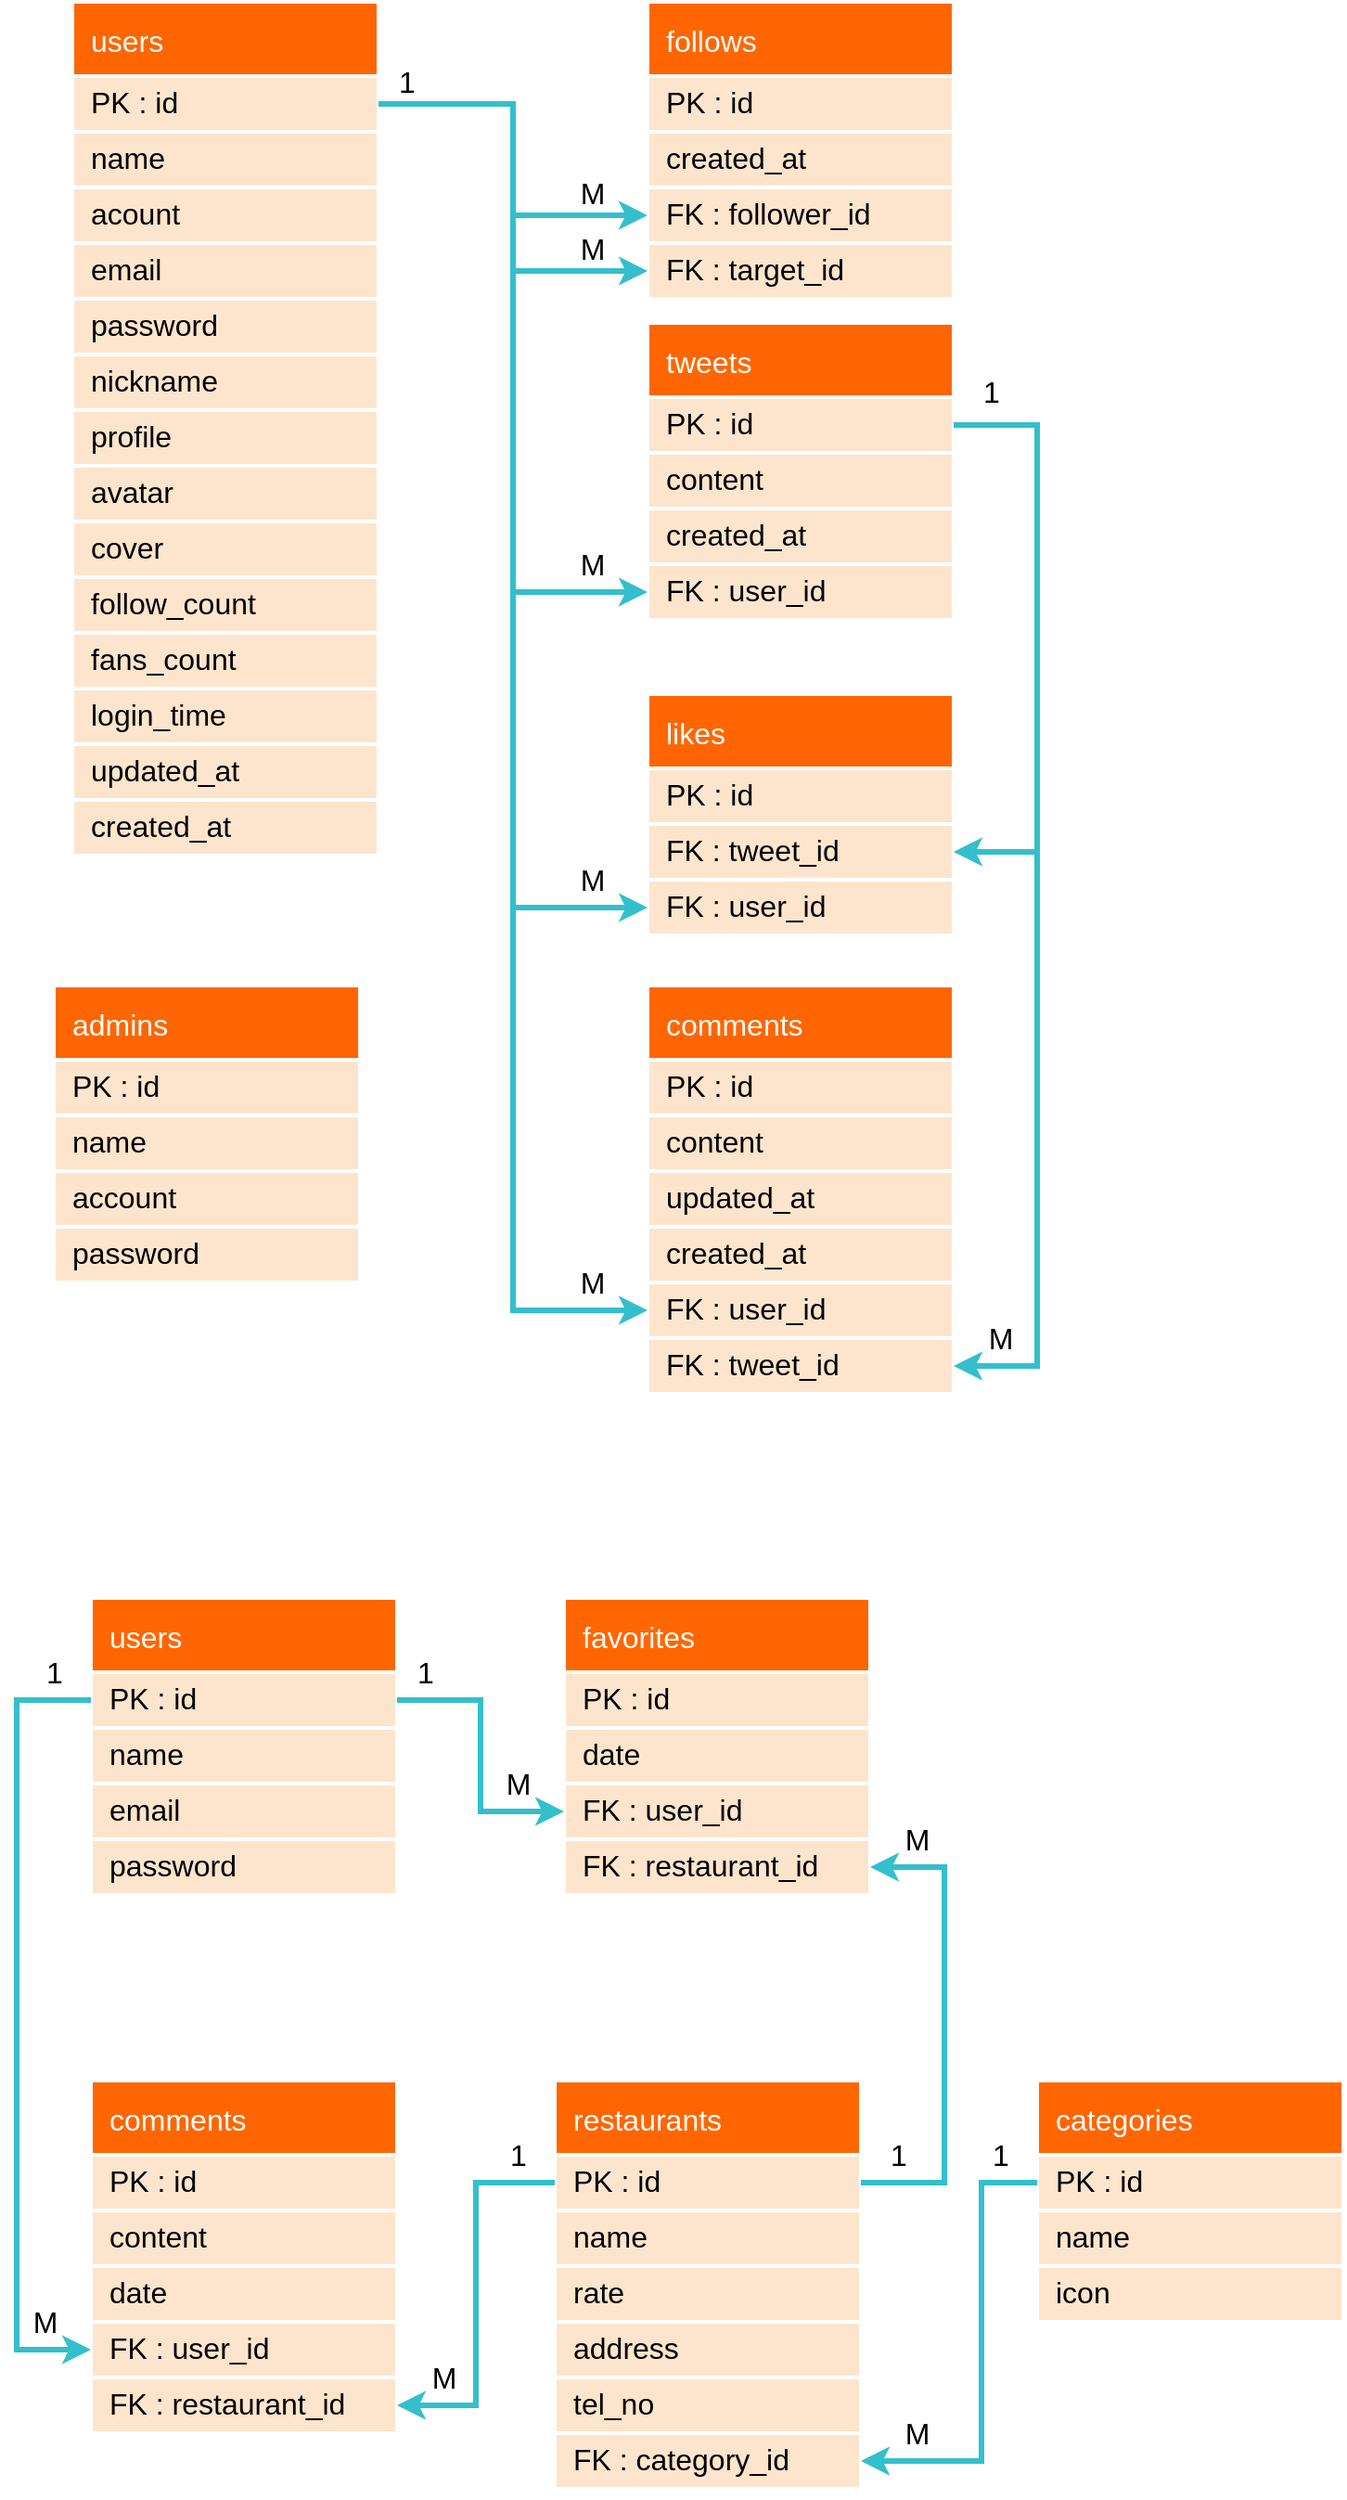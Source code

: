 <mxfile version="16.4.5" type="github">
  <diagram id="Arsce1lhnxzf3GvLfII_" name="第1頁">
    <mxGraphModel dx="1185" dy="1447" grid="1" gridSize="10" guides="1" tooltips="1" connect="1" arrows="1" fold="1" page="1" pageScale="1" pageWidth="1169" pageHeight="827" math="0" shadow="0">
      <root>
        <mxCell id="0" />
        <mxCell id="1" parent="0" />
        <mxCell id="IJgvYfBa4twYxpsfo-ho-1" value="users" style="swimlane;fontStyle=0;childLayout=stackLayout;horizontal=1;startSize=40;horizontalStack=0;resizeParent=1;resizeParentMax=0;resizeLast=0;collapsible=1;marginBottom=0;align=left;fontSize=16;fontColor=#FFFFFF;fillColor=#FF6602;spacing=0;strokeColor=#FFFFFF;strokeWidth=2;spacingLeft=10;" parent="1" vertex="1">
          <mxGeometry x="260" y="180" width="165" height="160" as="geometry">
            <mxRectangle x="150" y="220" width="110" height="40" as="alternateBounds" />
          </mxGeometry>
        </mxCell>
        <mxCell id="IJgvYfBa4twYxpsfo-ho-2" value="PK : id" style="text;strokeColor=#FFFFFF;fillColor=#FDE5CD;spacingLeft=10;spacingRight=0;overflow=hidden;rotatable=0;points=[[0,0.5],[1,0.5]];portConstraint=eastwest;fontSize=16;strokeWidth=2;perimeterSpacing=0;sketch=0;shadow=0;rounded=0;glass=0;spacing=0;fontStyle=0" parent="IJgvYfBa4twYxpsfo-ho-1" vertex="1">
          <mxGeometry y="40" width="165" height="30" as="geometry" />
        </mxCell>
        <mxCell id="IJgvYfBa4twYxpsfo-ho-3" value="name" style="text;strokeColor=#FFFFFF;fillColor=#FDE5CD;spacingLeft=10;spacingRight=0;overflow=hidden;rotatable=0;points=[[0,0.5],[1,0.5]];portConstraint=eastwest;fontSize=16;strokeWidth=2;sketch=0;shadow=0;rounded=0;glass=0;spacing=0;" parent="IJgvYfBa4twYxpsfo-ho-1" vertex="1">
          <mxGeometry y="70" width="165" height="30" as="geometry" />
        </mxCell>
        <mxCell id="37sV9JPSji_vyPsbSzuJ-125" value="email" style="text;strokeColor=#FFFFFF;fillColor=#FDE5CD;spacingLeft=10;spacingRight=0;overflow=hidden;rotatable=0;points=[[0,0.5],[1,0.5]];portConstraint=eastwest;fontSize=16;strokeWidth=2;sketch=0;shadow=0;rounded=0;glass=0;spacing=0;" parent="IJgvYfBa4twYxpsfo-ho-1" vertex="1">
          <mxGeometry y="100" width="165" height="30" as="geometry" />
        </mxCell>
        <mxCell id="IJgvYfBa4twYxpsfo-ho-5" value="password" style="text;strokeColor=#FFFFFF;fillColor=#FDE5CD;spacingLeft=10;spacingRight=0;overflow=hidden;rotatable=0;points=[[0,0.5],[1,0.5]];portConstraint=eastwest;fontSize=16;strokeWidth=2;sketch=0;shadow=0;rounded=0;glass=0;spacing=0;" parent="IJgvYfBa4twYxpsfo-ho-1" vertex="1">
          <mxGeometry y="130" width="165" height="30" as="geometry" />
        </mxCell>
        <mxCell id="IJgvYfBa4twYxpsfo-ho-6" value="favorites" style="swimlane;fontStyle=0;childLayout=stackLayout;horizontal=1;startSize=40;horizontalStack=0;resizeParent=1;resizeParentMax=0;resizeLast=0;collapsible=1;marginBottom=0;align=left;fontSize=16;fontColor=#FFFFFF;fillColor=#FF6602;spacing=0;strokeColor=#FFFFFF;strokeWidth=2;spacingLeft=10;" parent="1" vertex="1">
          <mxGeometry x="515" y="180" width="165" height="160" as="geometry">
            <mxRectangle x="150" y="220" width="110" height="40" as="alternateBounds" />
          </mxGeometry>
        </mxCell>
        <mxCell id="IJgvYfBa4twYxpsfo-ho-7" value="PK : id" style="text;strokeColor=#FFFFFF;fillColor=#FDE5CD;spacingLeft=10;spacingRight=0;overflow=hidden;rotatable=0;points=[[0,0.5],[1,0.5]];portConstraint=eastwest;fontSize=16;strokeWidth=2;perimeterSpacing=0;sketch=0;shadow=0;rounded=0;glass=0;spacing=0;fontStyle=0" parent="IJgvYfBa4twYxpsfo-ho-6" vertex="1">
          <mxGeometry y="40" width="165" height="30" as="geometry" />
        </mxCell>
        <mxCell id="IJgvYfBa4twYxpsfo-ho-8" value="date" style="text;strokeColor=#FFFFFF;fillColor=#FDE5CD;spacingLeft=10;spacingRight=0;overflow=hidden;rotatable=0;points=[[0,0.5],[1,0.5]];portConstraint=eastwest;fontSize=16;strokeWidth=2;sketch=0;shadow=0;rounded=0;glass=0;spacing=0;" parent="IJgvYfBa4twYxpsfo-ho-6" vertex="1">
          <mxGeometry y="70" width="165" height="30" as="geometry" />
        </mxCell>
        <mxCell id="IJgvYfBa4twYxpsfo-ho-9" value="FK : user_id" style="text;strokeColor=#FFFFFF;fillColor=#FDE5CD;spacingLeft=10;spacingRight=0;overflow=hidden;rotatable=0;points=[[0,0.5],[1,0.5]];portConstraint=eastwest;fontSize=16;strokeWidth=2;sketch=0;shadow=0;rounded=0;glass=0;spacing=0;" parent="IJgvYfBa4twYxpsfo-ho-6" vertex="1">
          <mxGeometry y="100" width="165" height="30" as="geometry" />
        </mxCell>
        <mxCell id="qWlxCyOhMIgblvzeIQMJ-3" value="FK : restaurant_id" style="text;strokeColor=#FFFFFF;fillColor=#FDE5CD;spacingLeft=10;spacingRight=0;overflow=hidden;rotatable=0;points=[[0,0.5],[1,0.5]];portConstraint=eastwest;fontSize=16;strokeWidth=2;sketch=0;shadow=0;rounded=0;glass=0;spacing=0;" parent="IJgvYfBa4twYxpsfo-ho-6" vertex="1">
          <mxGeometry y="130" width="165" height="30" as="geometry" />
        </mxCell>
        <mxCell id="IJgvYfBa4twYxpsfo-ho-10" style="edgeStyle=orthogonalEdgeStyle;rounded=0;orthogonalLoop=1;jettySize=auto;html=1;fontSize=16;fontColor=#FFFFFF;strokeWidth=3;strokeColor=#33BFCC;entryX=0;entryY=0.5;entryDx=0;entryDy=0;" parent="1" source="IJgvYfBa4twYxpsfo-ho-2" target="IJgvYfBa4twYxpsfo-ho-9" edge="1">
          <mxGeometry relative="1" as="geometry">
            <Array as="points">
              <mxPoint x="470" y="235" />
              <mxPoint x="470" y="295" />
            </Array>
          </mxGeometry>
        </mxCell>
        <mxCell id="IJgvYfBa4twYxpsfo-ho-11" value="&lt;div&gt;1&lt;/div&gt;" style="text;html=1;align=center;verticalAlign=middle;resizable=0;points=[];autosize=1;strokeColor=none;fillColor=none;fontSize=16;fontColor=#000000;" parent="1" vertex="1">
          <mxGeometry x="430" y="210" width="20" height="20" as="geometry" />
        </mxCell>
        <mxCell id="IJgvYfBa4twYxpsfo-ho-12" value="M" style="text;html=1;align=center;verticalAlign=middle;resizable=0;points=[];autosize=1;strokeColor=none;fillColor=none;fontSize=16;fontColor=#000000;" parent="1" vertex="1">
          <mxGeometry x="475" y="270" width="30" height="20" as="geometry" />
        </mxCell>
        <mxCell id="IJgvYfBa4twYxpsfo-ho-20" value="M" style="text;html=1;align=center;verticalAlign=middle;resizable=0;points=[];autosize=1;strokeColor=none;fillColor=none;fontSize=16;fontColor=#000000;" parent="1" vertex="1">
          <mxGeometry x="690" y="300" width="30" height="20" as="geometry" />
        </mxCell>
        <mxCell id="IJgvYfBa4twYxpsfo-ho-22" value="restaurants" style="swimlane;fontStyle=0;childLayout=stackLayout;horizontal=1;startSize=40;horizontalStack=0;resizeParent=1;resizeParentMax=0;resizeLast=0;collapsible=1;marginBottom=0;align=left;fontSize=16;fontColor=#FFFFFF;fillColor=#FF6602;spacing=0;strokeColor=#FFFFFF;strokeWidth=2;spacingLeft=10;" parent="1" vertex="1">
          <mxGeometry x="510.0" y="440" width="165" height="220" as="geometry">
            <mxRectangle x="150" y="220" width="110" height="40" as="alternateBounds" />
          </mxGeometry>
        </mxCell>
        <mxCell id="IJgvYfBa4twYxpsfo-ho-23" value="PK : id" style="text;strokeColor=#FFFFFF;fillColor=#FDE5CD;spacingLeft=10;spacingRight=0;overflow=hidden;rotatable=0;points=[[0,0.5],[1,0.5]];portConstraint=eastwest;fontSize=16;strokeWidth=2;perimeterSpacing=0;sketch=0;shadow=0;rounded=0;glass=0;spacing=0;fontStyle=0" parent="IJgvYfBa4twYxpsfo-ho-22" vertex="1">
          <mxGeometry y="40" width="165" height="30" as="geometry" />
        </mxCell>
        <mxCell id="IJgvYfBa4twYxpsfo-ho-24" value="name    " style="text;strokeColor=#FFFFFF;fillColor=#FDE5CD;spacingLeft=10;spacingRight=0;overflow=hidden;rotatable=0;points=[[0,0.5],[1,0.5]];portConstraint=eastwest;fontSize=16;strokeWidth=2;sketch=0;shadow=0;rounded=0;glass=0;spacing=0;" parent="IJgvYfBa4twYxpsfo-ho-22" vertex="1">
          <mxGeometry y="70" width="165" height="30" as="geometry" />
        </mxCell>
        <mxCell id="IJgvYfBa4twYxpsfo-ho-25" value="rate" style="text;strokeColor=#FFFFFF;fillColor=#FDE5CD;spacingLeft=10;spacingRight=0;overflow=hidden;rotatable=0;points=[[0,0.5],[1,0.5]];portConstraint=eastwest;fontSize=16;strokeWidth=2;sketch=0;shadow=0;rounded=0;glass=0;spacing=0;" parent="IJgvYfBa4twYxpsfo-ho-22" vertex="1">
          <mxGeometry y="100" width="165" height="30" as="geometry" />
        </mxCell>
        <mxCell id="37sV9JPSji_vyPsbSzuJ-127" value="address" style="text;strokeColor=#FFFFFF;fillColor=#FDE5CD;spacingLeft=10;spacingRight=0;overflow=hidden;rotatable=0;points=[[0,0.5],[1,0.5]];portConstraint=eastwest;fontSize=16;strokeWidth=2;sketch=0;shadow=0;rounded=0;glass=0;spacing=0;" parent="IJgvYfBa4twYxpsfo-ho-22" vertex="1">
          <mxGeometry y="130" width="165" height="30" as="geometry" />
        </mxCell>
        <mxCell id="qWlxCyOhMIgblvzeIQMJ-1" value="tel_no" style="text;strokeColor=#FFFFFF;fillColor=#FDE5CD;spacingLeft=10;spacingRight=0;overflow=hidden;rotatable=0;points=[[0,0.5],[1,0.5]];portConstraint=eastwest;fontSize=16;strokeWidth=2;sketch=0;shadow=0;rounded=0;glass=0;spacing=0;" parent="IJgvYfBa4twYxpsfo-ho-22" vertex="1">
          <mxGeometry y="160" width="165" height="30" as="geometry" />
        </mxCell>
        <mxCell id="37sV9JPSji_vyPsbSzuJ-138" value="FK : category_id" style="text;strokeColor=#FFFFFF;fillColor=#FDE5CD;spacingLeft=10;spacingRight=0;overflow=hidden;rotatable=0;points=[[0,0.5],[1,0.5]];portConstraint=eastwest;fontSize=16;strokeWidth=2;sketch=0;shadow=0;rounded=0;glass=0;spacing=0;" parent="IJgvYfBa4twYxpsfo-ho-22" vertex="1">
          <mxGeometry y="190" width="165" height="30" as="geometry" />
        </mxCell>
        <mxCell id="IJgvYfBa4twYxpsfo-ho-28" value="1" style="text;html=1;align=center;verticalAlign=middle;resizable=0;points=[];autosize=1;strokeColor=none;fillColor=none;fontSize=16;fontColor=#000000;" parent="1" vertex="1">
          <mxGeometry x="685" y="470" width="20" height="20" as="geometry" />
        </mxCell>
        <mxCell id="IJgvYfBa4twYxpsfo-ho-19" style="edgeStyle=orthogonalEdgeStyle;rounded=0;orthogonalLoop=1;jettySize=auto;html=1;fontSize=16;fontColor=#FFFFFF;strokeWidth=3;strokeColor=#33BFCC;exitX=1;exitY=0.5;exitDx=0;exitDy=0;entryX=1;entryY=0.5;entryDx=0;entryDy=0;" parent="1" source="IJgvYfBa4twYxpsfo-ho-23" target="qWlxCyOhMIgblvzeIQMJ-3" edge="1">
          <mxGeometry relative="1" as="geometry">
            <mxPoint x="400" y="245" as="sourcePoint" />
            <mxPoint x="830" y="230" as="targetPoint" />
            <Array as="points">
              <mxPoint x="720" y="495" />
              <mxPoint x="720" y="325" />
            </Array>
          </mxGeometry>
        </mxCell>
        <mxCell id="37sV9JPSji_vyPsbSzuJ-128" value="comments" style="swimlane;fontStyle=0;childLayout=stackLayout;horizontal=1;startSize=40;horizontalStack=0;resizeParent=1;resizeParentMax=0;resizeLast=0;collapsible=1;marginBottom=0;align=left;fontSize=16;fontColor=#FFFFFF;fillColor=#FF6602;spacing=0;strokeColor=#FFFFFF;strokeWidth=2;spacingLeft=10;" parent="1" vertex="1">
          <mxGeometry x="260" y="440" width="165" height="190" as="geometry">
            <mxRectangle x="150" y="220" width="110" height="40" as="alternateBounds" />
          </mxGeometry>
        </mxCell>
        <mxCell id="37sV9JPSji_vyPsbSzuJ-129" value="PK : id" style="text;strokeColor=#FFFFFF;fillColor=#FDE5CD;spacingLeft=10;spacingRight=0;overflow=hidden;rotatable=0;points=[[0,0.5],[1,0.5]];portConstraint=eastwest;fontSize=16;strokeWidth=2;perimeterSpacing=0;sketch=0;shadow=0;rounded=0;glass=0;spacing=0;fontStyle=0" parent="37sV9JPSji_vyPsbSzuJ-128" vertex="1">
          <mxGeometry y="40" width="165" height="30" as="geometry" />
        </mxCell>
        <mxCell id="37sV9JPSji_vyPsbSzuJ-130" value="content" style="text;strokeColor=#FFFFFF;fillColor=#FDE5CD;spacingLeft=10;spacingRight=0;overflow=hidden;rotatable=0;points=[[0,0.5],[1,0.5]];portConstraint=eastwest;fontSize=16;strokeWidth=2;sketch=0;shadow=0;rounded=0;glass=0;spacing=0;" parent="37sV9JPSji_vyPsbSzuJ-128" vertex="1">
          <mxGeometry y="70" width="165" height="30" as="geometry" />
        </mxCell>
        <mxCell id="37sV9JPSji_vyPsbSzuJ-142" value="date" style="text;strokeColor=#FFFFFF;fillColor=#FDE5CD;spacingLeft=10;spacingRight=0;overflow=hidden;rotatable=0;points=[[0,0.5],[1,0.5]];portConstraint=eastwest;fontSize=16;strokeWidth=2;sketch=0;shadow=0;rounded=0;glass=0;spacing=0;" parent="37sV9JPSji_vyPsbSzuJ-128" vertex="1">
          <mxGeometry y="100" width="165" height="30" as="geometry" />
        </mxCell>
        <mxCell id="37sV9JPSji_vyPsbSzuJ-143" value="FK : user_id" style="text;strokeColor=#FFFFFF;fillColor=#FDE5CD;spacingLeft=10;spacingRight=0;overflow=hidden;rotatable=0;points=[[0,0.5],[1,0.5]];portConstraint=eastwest;fontSize=16;strokeWidth=2;sketch=0;shadow=0;rounded=0;glass=0;spacing=0;" parent="37sV9JPSji_vyPsbSzuJ-128" vertex="1">
          <mxGeometry y="130" width="165" height="30" as="geometry" />
        </mxCell>
        <mxCell id="37sV9JPSji_vyPsbSzuJ-131" value="FK : restaurant_id" style="text;strokeColor=#FFFFFF;fillColor=#FDE5CD;spacingLeft=10;spacingRight=0;overflow=hidden;rotatable=0;points=[[0,0.5],[1,0.5]];portConstraint=eastwest;fontSize=16;strokeWidth=2;sketch=0;shadow=0;rounded=0;glass=0;spacing=0;" parent="37sV9JPSji_vyPsbSzuJ-128" vertex="1">
          <mxGeometry y="160" width="165" height="30" as="geometry" />
        </mxCell>
        <mxCell id="37sV9JPSji_vyPsbSzuJ-133" value="categories" style="swimlane;fontStyle=0;childLayout=stackLayout;horizontal=1;startSize=40;horizontalStack=0;resizeParent=1;resizeParentMax=0;resizeLast=0;collapsible=1;marginBottom=0;align=left;fontSize=16;fontColor=#FFFFFF;fillColor=#FF6602;spacing=0;strokeColor=#FFFFFF;strokeWidth=2;spacingLeft=10;" parent="1" vertex="1">
          <mxGeometry x="770" y="440" width="165" height="130" as="geometry">
            <mxRectangle x="150" y="220" width="110" height="40" as="alternateBounds" />
          </mxGeometry>
        </mxCell>
        <mxCell id="37sV9JPSji_vyPsbSzuJ-134" value="PK : id" style="text;strokeColor=#FFFFFF;fillColor=#FDE5CD;spacingLeft=10;spacingRight=0;overflow=hidden;rotatable=0;points=[[0,0.5],[1,0.5]];portConstraint=eastwest;fontSize=16;strokeWidth=2;perimeterSpacing=0;sketch=0;shadow=0;rounded=0;glass=0;spacing=0;fontStyle=0" parent="37sV9JPSji_vyPsbSzuJ-133" vertex="1">
          <mxGeometry y="40" width="165" height="30" as="geometry" />
        </mxCell>
        <mxCell id="37sV9JPSji_vyPsbSzuJ-135" value="name    " style="text;strokeColor=#FFFFFF;fillColor=#FDE5CD;spacingLeft=10;spacingRight=0;overflow=hidden;rotatable=0;points=[[0,0.5],[1,0.5]];portConstraint=eastwest;fontSize=16;strokeWidth=2;sketch=0;shadow=0;rounded=0;glass=0;spacing=0;" parent="37sV9JPSji_vyPsbSzuJ-133" vertex="1">
          <mxGeometry y="70" width="165" height="30" as="geometry" />
        </mxCell>
        <mxCell id="37sV9JPSji_vyPsbSzuJ-155" value="icon" style="text;strokeColor=#FFFFFF;fillColor=#FDE5CD;spacingLeft=10;spacingRight=0;overflow=hidden;rotatable=0;points=[[0,0.5],[1,0.5]];portConstraint=eastwest;fontSize=16;strokeWidth=2;sketch=0;shadow=0;rounded=0;glass=0;spacing=0;" parent="37sV9JPSji_vyPsbSzuJ-133" vertex="1">
          <mxGeometry y="100" width="165" height="30" as="geometry" />
        </mxCell>
        <mxCell id="37sV9JPSji_vyPsbSzuJ-141" style="edgeStyle=orthogonalEdgeStyle;rounded=0;orthogonalLoop=1;jettySize=auto;html=1;fontSize=16;fontColor=#FFFFFF;strokeWidth=3;strokeColor=#33BFCC;entryX=1;entryY=0.5;entryDx=0;entryDy=0;exitX=0;exitY=0.5;exitDx=0;exitDy=0;" parent="1" source="37sV9JPSji_vyPsbSzuJ-134" target="37sV9JPSji_vyPsbSzuJ-138" edge="1">
          <mxGeometry relative="1" as="geometry">
            <mxPoint x="830" y="615" as="sourcePoint" />
            <mxPoint x="930.06" y="510" as="targetPoint" />
            <Array as="points">
              <mxPoint x="740" y="495" />
              <mxPoint x="740" y="645" />
            </Array>
          </mxGeometry>
        </mxCell>
        <mxCell id="37sV9JPSji_vyPsbSzuJ-145" style="edgeStyle=orthogonalEdgeStyle;rounded=0;orthogonalLoop=1;jettySize=auto;html=1;fontSize=16;fontColor=#FFFFFF;strokeWidth=3;strokeColor=#33BFCC;entryX=0;entryY=0.5;entryDx=0;entryDy=0;exitX=0;exitY=0.5;exitDx=0;exitDy=0;" parent="1" source="IJgvYfBa4twYxpsfo-ho-2" target="37sV9JPSji_vyPsbSzuJ-143" edge="1">
          <mxGeometry relative="1" as="geometry">
            <mxPoint x="210" y="180" as="sourcePoint" />
            <mxPoint x="210" y="600" as="targetPoint" />
            <Array as="points">
              <mxPoint x="220" y="235" />
              <mxPoint x="220" y="585" />
            </Array>
          </mxGeometry>
        </mxCell>
        <mxCell id="37sV9JPSji_vyPsbSzuJ-146" style="edgeStyle=orthogonalEdgeStyle;rounded=0;orthogonalLoop=1;jettySize=auto;html=1;fontSize=16;fontColor=#FFFFFF;strokeWidth=3;strokeColor=#33BFCC;entryX=1;entryY=0.5;entryDx=0;entryDy=0;exitX=0;exitY=0.5;exitDx=0;exitDy=0;" parent="1" source="IJgvYfBa4twYxpsfo-ho-23" target="37sV9JPSji_vyPsbSzuJ-131" edge="1">
          <mxGeometry relative="1" as="geometry">
            <mxPoint x="430.06" y="610" as="sourcePoint" />
            <mxPoint x="160.06" y="730" as="targetPoint" />
          </mxGeometry>
        </mxCell>
        <mxCell id="37sV9JPSji_vyPsbSzuJ-147" value="M" style="text;html=1;align=center;verticalAlign=middle;resizable=0;points=[];autosize=1;strokeColor=none;fillColor=none;fontSize=16;fontColor=#000000;" parent="1" vertex="1">
          <mxGeometry x="220" y="560" width="30" height="20" as="geometry" />
        </mxCell>
        <mxCell id="37sV9JPSji_vyPsbSzuJ-148" value="&lt;div&gt;1&lt;/div&gt;" style="text;html=1;align=center;verticalAlign=middle;resizable=0;points=[];autosize=1;strokeColor=none;fillColor=none;fontSize=16;fontColor=#000000;" parent="1" vertex="1">
          <mxGeometry x="230" y="210" width="20" height="20" as="geometry" />
        </mxCell>
        <mxCell id="37sV9JPSji_vyPsbSzuJ-149" value="1" style="text;html=1;align=center;verticalAlign=middle;resizable=0;points=[];autosize=1;strokeColor=none;fillColor=none;fontSize=16;fontColor=#000000;" parent="1" vertex="1">
          <mxGeometry x="480" y="470" width="20" height="20" as="geometry" />
        </mxCell>
        <mxCell id="37sV9JPSji_vyPsbSzuJ-150" value="1" style="text;html=1;align=center;verticalAlign=middle;resizable=0;points=[];autosize=1;strokeColor=none;fillColor=none;fontSize=16;fontColor=#000000;" parent="1" vertex="1">
          <mxGeometry x="740" y="470" width="20" height="20" as="geometry" />
        </mxCell>
        <mxCell id="37sV9JPSji_vyPsbSzuJ-151" value="M" style="text;html=1;align=center;verticalAlign=middle;resizable=0;points=[];autosize=1;strokeColor=none;fillColor=none;fontSize=16;fontColor=#000000;" parent="1" vertex="1">
          <mxGeometry x="690" y="620" width="30" height="20" as="geometry" />
        </mxCell>
        <mxCell id="37sV9JPSji_vyPsbSzuJ-152" value="M" style="text;html=1;align=center;verticalAlign=middle;resizable=0;points=[];autosize=1;strokeColor=none;fillColor=none;fontSize=16;fontColor=#000000;" parent="1" vertex="1">
          <mxGeometry x="435" y="590" width="30" height="20" as="geometry" />
        </mxCell>
        <mxCell id="dT_OWnXESL6n3b-seBim-1" value="users" style="swimlane;fontStyle=0;childLayout=stackLayout;horizontal=1;startSize=40;horizontalStack=0;resizeParent=1;resizeParentMax=0;resizeLast=0;collapsible=1;marginBottom=0;align=left;fontSize=16;fontColor=#FFFFFF;fillColor=#FF6602;spacing=0;strokeColor=#FFFFFF;strokeWidth=2;spacingLeft=10;" vertex="1" parent="1">
          <mxGeometry x="250" y="-680" width="165" height="460" as="geometry">
            <mxRectangle x="150" y="220" width="110" height="40" as="alternateBounds" />
          </mxGeometry>
        </mxCell>
        <mxCell id="dT_OWnXESL6n3b-seBim-2" value="PK : id" style="text;strokeColor=#FFFFFF;fillColor=#FDE5CD;spacingLeft=10;spacingRight=0;overflow=hidden;rotatable=0;points=[[0,0.5],[1,0.5]];portConstraint=eastwest;fontSize=16;strokeWidth=2;perimeterSpacing=0;sketch=0;shadow=0;rounded=0;glass=0;spacing=0;fontStyle=0" vertex="1" parent="dT_OWnXESL6n3b-seBim-1">
          <mxGeometry y="40" width="165" height="30" as="geometry" />
        </mxCell>
        <mxCell id="dT_OWnXESL6n3b-seBim-3" value="name" style="text;strokeColor=#FFFFFF;fillColor=#FDE5CD;spacingLeft=10;spacingRight=0;overflow=hidden;rotatable=0;points=[[0,0.5],[1,0.5]];portConstraint=eastwest;fontSize=16;strokeWidth=2;sketch=0;shadow=0;rounded=0;glass=0;spacing=0;" vertex="1" parent="dT_OWnXESL6n3b-seBim-1">
          <mxGeometry y="70" width="165" height="30" as="geometry" />
        </mxCell>
        <mxCell id="dT_OWnXESL6n3b-seBim-6" value="acount" style="text;strokeColor=#FFFFFF;fillColor=#FDE5CD;spacingLeft=10;spacingRight=0;overflow=hidden;rotatable=0;points=[[0,0.5],[1,0.5]];portConstraint=eastwest;fontSize=16;strokeWidth=2;sketch=0;shadow=0;rounded=0;glass=0;spacing=0;" vertex="1" parent="dT_OWnXESL6n3b-seBim-1">
          <mxGeometry y="100" width="165" height="30" as="geometry" />
        </mxCell>
        <mxCell id="dT_OWnXESL6n3b-seBim-4" value="email" style="text;strokeColor=#FFFFFF;fillColor=#FDE5CD;spacingLeft=10;spacingRight=0;overflow=hidden;rotatable=0;points=[[0,0.5],[1,0.5]];portConstraint=eastwest;fontSize=16;strokeWidth=2;sketch=0;shadow=0;rounded=0;glass=0;spacing=0;" vertex="1" parent="dT_OWnXESL6n3b-seBim-1">
          <mxGeometry y="130" width="165" height="30" as="geometry" />
        </mxCell>
        <mxCell id="dT_OWnXESL6n3b-seBim-7" value="password" style="text;strokeColor=#FFFFFF;fillColor=#FDE5CD;spacingLeft=10;spacingRight=0;overflow=hidden;rotatable=0;points=[[0,0.5],[1,0.5]];portConstraint=eastwest;fontSize=16;strokeWidth=2;sketch=0;shadow=0;rounded=0;glass=0;spacing=0;" vertex="1" parent="dT_OWnXESL6n3b-seBim-1">
          <mxGeometry y="160" width="165" height="30" as="geometry" />
        </mxCell>
        <mxCell id="dT_OWnXESL6n3b-seBim-5" value="nickname" style="text;strokeColor=#FFFFFF;fillColor=#FDE5CD;spacingLeft=10;spacingRight=0;overflow=hidden;rotatable=0;points=[[0,0.5],[1,0.5]];portConstraint=eastwest;fontSize=16;strokeWidth=2;sketch=0;shadow=0;rounded=0;glass=0;spacing=0;" vertex="1" parent="dT_OWnXESL6n3b-seBim-1">
          <mxGeometry y="190" width="165" height="30" as="geometry" />
        </mxCell>
        <mxCell id="dT_OWnXESL6n3b-seBim-17" value="profile" style="text;strokeColor=#FFFFFF;fillColor=#FDE5CD;spacingLeft=10;spacingRight=0;overflow=hidden;rotatable=0;points=[[0,0.5],[1,0.5]];portConstraint=eastwest;fontSize=16;strokeWidth=2;sketch=0;shadow=0;rounded=0;glass=0;spacing=0;" vertex="1" parent="dT_OWnXESL6n3b-seBim-1">
          <mxGeometry y="220" width="165" height="30" as="geometry" />
        </mxCell>
        <mxCell id="dT_OWnXESL6n3b-seBim-22" value="avatar" style="text;strokeColor=#FFFFFF;fillColor=#FDE5CD;spacingLeft=10;spacingRight=0;overflow=hidden;rotatable=0;points=[[0,0.5],[1,0.5]];portConstraint=eastwest;fontSize=16;strokeWidth=2;sketch=0;shadow=0;rounded=0;glass=0;spacing=0;" vertex="1" parent="dT_OWnXESL6n3b-seBim-1">
          <mxGeometry y="250" width="165" height="30" as="geometry" />
        </mxCell>
        <mxCell id="dT_OWnXESL6n3b-seBim-21" value="cover" style="text;strokeColor=#FFFFFF;fillColor=#FDE5CD;spacingLeft=10;spacingRight=0;overflow=hidden;rotatable=0;points=[[0,0.5],[1,0.5]];portConstraint=eastwest;fontSize=16;strokeWidth=2;sketch=0;shadow=0;rounded=0;glass=0;spacing=0;" vertex="1" parent="dT_OWnXESL6n3b-seBim-1">
          <mxGeometry y="280" width="165" height="30" as="geometry" />
        </mxCell>
        <mxCell id="dT_OWnXESL6n3b-seBim-23" value="follow_count" style="text;strokeColor=#FFFFFF;fillColor=#FDE5CD;spacingLeft=10;spacingRight=0;overflow=hidden;rotatable=0;points=[[0,0.5],[1,0.5]];portConstraint=eastwest;fontSize=16;strokeWidth=2;sketch=0;shadow=0;rounded=0;glass=0;spacing=0;" vertex="1" parent="dT_OWnXESL6n3b-seBim-1">
          <mxGeometry y="310" width="165" height="30" as="geometry" />
        </mxCell>
        <mxCell id="dT_OWnXESL6n3b-seBim-20" value="fans_count" style="text;strokeColor=#FFFFFF;fillColor=#FDE5CD;spacingLeft=10;spacingRight=0;overflow=hidden;rotatable=0;points=[[0,0.5],[1,0.5]];portConstraint=eastwest;fontSize=16;strokeWidth=2;sketch=0;shadow=0;rounded=0;glass=0;spacing=0;" vertex="1" parent="dT_OWnXESL6n3b-seBim-1">
          <mxGeometry y="340" width="165" height="30" as="geometry" />
        </mxCell>
        <mxCell id="dT_OWnXESL6n3b-seBim-19" value="login_time" style="text;strokeColor=#FFFFFF;fillColor=#FDE5CD;spacingLeft=10;spacingRight=0;overflow=hidden;rotatable=0;points=[[0,0.5],[1,0.5]];portConstraint=eastwest;fontSize=16;strokeWidth=2;sketch=0;shadow=0;rounded=0;glass=0;spacing=0;" vertex="1" parent="dT_OWnXESL6n3b-seBim-1">
          <mxGeometry y="370" width="165" height="30" as="geometry" />
        </mxCell>
        <mxCell id="dT_OWnXESL6n3b-seBim-18" value="updated_at" style="text;strokeColor=#FFFFFF;fillColor=#FDE5CD;spacingLeft=10;spacingRight=0;overflow=hidden;rotatable=0;points=[[0,0.5],[1,0.5]];portConstraint=eastwest;fontSize=16;strokeWidth=2;sketch=0;shadow=0;rounded=0;glass=0;spacing=0;" vertex="1" parent="dT_OWnXESL6n3b-seBim-1">
          <mxGeometry y="400" width="165" height="30" as="geometry" />
        </mxCell>
        <mxCell id="dT_OWnXESL6n3b-seBim-8" value="created_at" style="text;strokeColor=#FFFFFF;fillColor=#FDE5CD;spacingLeft=10;spacingRight=0;overflow=hidden;rotatable=0;points=[[0,0.5],[1,0.5]];portConstraint=eastwest;fontSize=16;strokeWidth=2;sketch=0;shadow=0;rounded=0;glass=0;spacing=0;" vertex="1" parent="dT_OWnXESL6n3b-seBim-1">
          <mxGeometry y="430" width="165" height="30" as="geometry" />
        </mxCell>
        <mxCell id="dT_OWnXESL6n3b-seBim-24" value="follows" style="swimlane;fontStyle=0;childLayout=stackLayout;horizontal=1;startSize=40;horizontalStack=0;resizeParent=1;resizeParentMax=0;resizeLast=0;collapsible=1;marginBottom=0;align=left;fontSize=16;fontColor=#FFFFFF;fillColor=#FF6602;spacing=0;strokeColor=#FFFFFF;strokeWidth=2;spacingLeft=10;" vertex="1" parent="1">
          <mxGeometry x="560" y="-680" width="165" height="160" as="geometry">
            <mxRectangle x="150" y="220" width="110" height="40" as="alternateBounds" />
          </mxGeometry>
        </mxCell>
        <mxCell id="dT_OWnXESL6n3b-seBim-25" value="PK : id" style="text;strokeColor=#FFFFFF;fillColor=#FDE5CD;spacingLeft=10;spacingRight=0;overflow=hidden;rotatable=0;points=[[0,0.5],[1,0.5]];portConstraint=eastwest;fontSize=16;strokeWidth=2;perimeterSpacing=0;sketch=0;shadow=0;rounded=0;glass=0;spacing=0;fontStyle=0" vertex="1" parent="dT_OWnXESL6n3b-seBim-24">
          <mxGeometry y="40" width="165" height="30" as="geometry" />
        </mxCell>
        <mxCell id="dT_OWnXESL6n3b-seBim-26" value="created_at" style="text;strokeColor=#FFFFFF;fillColor=#FDE5CD;spacingLeft=10;spacingRight=0;overflow=hidden;rotatable=0;points=[[0,0.5],[1,0.5]];portConstraint=eastwest;fontSize=16;strokeWidth=2;sketch=0;shadow=0;rounded=0;glass=0;spacing=0;" vertex="1" parent="dT_OWnXESL6n3b-seBim-24">
          <mxGeometry y="70" width="165" height="30" as="geometry" />
        </mxCell>
        <mxCell id="dT_OWnXESL6n3b-seBim-27" value="FK : follower_id" style="text;strokeColor=#FFFFFF;fillColor=#FDE5CD;spacingLeft=10;spacingRight=0;overflow=hidden;rotatable=0;points=[[0,0.5],[1,0.5]];portConstraint=eastwest;fontSize=16;strokeWidth=2;sketch=0;shadow=0;rounded=0;glass=0;spacing=0;" vertex="1" parent="dT_OWnXESL6n3b-seBim-24">
          <mxGeometry y="100" width="165" height="30" as="geometry" />
        </mxCell>
        <mxCell id="dT_OWnXESL6n3b-seBim-28" value="FK : target_id" style="text;strokeColor=#FFFFFF;fillColor=#FDE5CD;spacingLeft=10;spacingRight=0;overflow=hidden;rotatable=0;points=[[0,0.5],[1,0.5]];portConstraint=eastwest;fontSize=16;strokeWidth=2;sketch=0;shadow=0;rounded=0;glass=0;spacing=0;" vertex="1" parent="dT_OWnXESL6n3b-seBim-24">
          <mxGeometry y="130" width="165" height="30" as="geometry" />
        </mxCell>
        <mxCell id="dT_OWnXESL6n3b-seBim-30" value="comments" style="swimlane;fontStyle=0;childLayout=stackLayout;horizontal=1;startSize=40;horizontalStack=0;resizeParent=1;resizeParentMax=0;resizeLast=0;collapsible=1;marginBottom=0;align=left;fontSize=16;fontColor=#FFFFFF;fillColor=#FF6602;spacing=0;strokeColor=#FFFFFF;strokeWidth=2;spacingLeft=10;" vertex="1" parent="1">
          <mxGeometry x="560" y="-150" width="165" height="220" as="geometry">
            <mxRectangle x="150" y="220" width="110" height="40" as="alternateBounds" />
          </mxGeometry>
        </mxCell>
        <mxCell id="dT_OWnXESL6n3b-seBim-31" value="PK : id" style="text;strokeColor=#FFFFFF;fillColor=#FDE5CD;spacingLeft=10;spacingRight=0;overflow=hidden;rotatable=0;points=[[0,0.5],[1,0.5]];portConstraint=eastwest;fontSize=16;strokeWidth=2;perimeterSpacing=0;sketch=0;shadow=0;rounded=0;glass=0;spacing=0;fontStyle=0" vertex="1" parent="dT_OWnXESL6n3b-seBim-30">
          <mxGeometry y="40" width="165" height="30" as="geometry" />
        </mxCell>
        <mxCell id="dT_OWnXESL6n3b-seBim-32" value="content" style="text;strokeColor=#FFFFFF;fillColor=#FDE5CD;spacingLeft=10;spacingRight=0;overflow=hidden;rotatable=0;points=[[0,0.5],[1,0.5]];portConstraint=eastwest;fontSize=16;strokeWidth=2;sketch=0;shadow=0;rounded=0;glass=0;spacing=0;" vertex="1" parent="dT_OWnXESL6n3b-seBim-30">
          <mxGeometry y="70" width="165" height="30" as="geometry" />
        </mxCell>
        <mxCell id="dT_OWnXESL6n3b-seBim-36" value="updated_at" style="text;strokeColor=#FFFFFF;fillColor=#FDE5CD;spacingLeft=10;spacingRight=0;overflow=hidden;rotatable=0;points=[[0,0.5],[1,0.5]];portConstraint=eastwest;fontSize=16;strokeWidth=2;sketch=0;shadow=0;rounded=0;glass=0;spacing=0;" vertex="1" parent="dT_OWnXESL6n3b-seBim-30">
          <mxGeometry y="100" width="165" height="30" as="geometry" />
        </mxCell>
        <mxCell id="dT_OWnXESL6n3b-seBim-33" value="created_at" style="text;strokeColor=#FFFFFF;fillColor=#FDE5CD;spacingLeft=10;spacingRight=0;overflow=hidden;rotatable=0;points=[[0,0.5],[1,0.5]];portConstraint=eastwest;fontSize=16;strokeWidth=2;sketch=0;shadow=0;rounded=0;glass=0;spacing=0;" vertex="1" parent="dT_OWnXESL6n3b-seBim-30">
          <mxGeometry y="130" width="165" height="30" as="geometry" />
        </mxCell>
        <mxCell id="dT_OWnXESL6n3b-seBim-34" value="FK : user_id" style="text;strokeColor=#FFFFFF;fillColor=#FDE5CD;spacingLeft=10;spacingRight=0;overflow=hidden;rotatable=0;points=[[0,0.5],[1,0.5]];portConstraint=eastwest;fontSize=16;strokeWidth=2;sketch=0;shadow=0;rounded=0;glass=0;spacing=0;" vertex="1" parent="dT_OWnXESL6n3b-seBim-30">
          <mxGeometry y="160" width="165" height="30" as="geometry" />
        </mxCell>
        <mxCell id="dT_OWnXESL6n3b-seBim-35" value="FK : tweet_id" style="text;strokeColor=#FFFFFF;fillColor=#FDE5CD;spacingLeft=10;spacingRight=0;overflow=hidden;rotatable=0;points=[[0,0.5],[1,0.5]];portConstraint=eastwest;fontSize=16;strokeWidth=2;sketch=0;shadow=0;rounded=0;glass=0;spacing=0;" vertex="1" parent="dT_OWnXESL6n3b-seBim-30">
          <mxGeometry y="190" width="165" height="30" as="geometry" />
        </mxCell>
        <mxCell id="dT_OWnXESL6n3b-seBim-37" value="likes" style="swimlane;fontStyle=0;childLayout=stackLayout;horizontal=1;startSize=40;horizontalStack=0;resizeParent=1;resizeParentMax=0;resizeLast=0;collapsible=1;marginBottom=0;align=left;fontSize=16;fontColor=#FFFFFF;fillColor=#FF6602;spacing=0;strokeColor=#FFFFFF;strokeWidth=2;spacingLeft=10;" vertex="1" parent="1">
          <mxGeometry x="560" y="-307" width="165" height="130" as="geometry">
            <mxRectangle x="150" y="220" width="110" height="40" as="alternateBounds" />
          </mxGeometry>
        </mxCell>
        <mxCell id="dT_OWnXESL6n3b-seBim-38" value="PK : id" style="text;strokeColor=#FFFFFF;fillColor=#FDE5CD;spacingLeft=10;spacingRight=0;overflow=hidden;rotatable=0;points=[[0,0.5],[1,0.5]];portConstraint=eastwest;fontSize=16;strokeWidth=2;perimeterSpacing=0;sketch=0;shadow=0;rounded=0;glass=0;spacing=0;fontStyle=0" vertex="1" parent="dT_OWnXESL6n3b-seBim-37">
          <mxGeometry y="40" width="165" height="30" as="geometry" />
        </mxCell>
        <mxCell id="dT_OWnXESL6n3b-seBim-39" value="FK : tweet_id" style="text;strokeColor=#FFFFFF;fillColor=#FDE5CD;spacingLeft=10;spacingRight=0;overflow=hidden;rotatable=0;points=[[0,0.5],[1,0.5]];portConstraint=eastwest;fontSize=16;strokeWidth=2;sketch=0;shadow=0;rounded=0;glass=0;spacing=0;" vertex="1" parent="dT_OWnXESL6n3b-seBim-37">
          <mxGeometry y="70" width="165" height="30" as="geometry" />
        </mxCell>
        <mxCell id="dT_OWnXESL6n3b-seBim-40" value="FK : user_id" style="text;strokeColor=#FFFFFF;fillColor=#FDE5CD;spacingLeft=10;spacingRight=0;overflow=hidden;rotatable=0;points=[[0,0.5],[1,0.5]];portConstraint=eastwest;fontSize=16;strokeWidth=2;sketch=0;shadow=0;rounded=0;glass=0;spacing=0;" vertex="1" parent="dT_OWnXESL6n3b-seBim-37">
          <mxGeometry y="100" width="165" height="30" as="geometry" />
        </mxCell>
        <mxCell id="dT_OWnXESL6n3b-seBim-41" value="tweets" style="swimlane;fontStyle=0;childLayout=stackLayout;horizontal=1;startSize=40;horizontalStack=0;resizeParent=1;resizeParentMax=0;resizeLast=0;collapsible=1;marginBottom=0;align=left;fontSize=16;fontColor=#FFFFFF;fillColor=#FF6602;spacing=0;strokeColor=#FFFFFF;strokeWidth=2;spacingLeft=10;" vertex="1" parent="1">
          <mxGeometry x="560" y="-507" width="165" height="160" as="geometry">
            <mxRectangle x="150" y="220" width="110" height="40" as="alternateBounds" />
          </mxGeometry>
        </mxCell>
        <mxCell id="dT_OWnXESL6n3b-seBim-42" value="PK : id" style="text;strokeColor=#FFFFFF;fillColor=#FDE5CD;spacingLeft=10;spacingRight=0;overflow=hidden;rotatable=0;points=[[0,0.5],[1,0.5]];portConstraint=eastwest;fontSize=16;strokeWidth=2;perimeterSpacing=0;sketch=0;shadow=0;rounded=0;glass=0;spacing=0;fontStyle=0" vertex="1" parent="dT_OWnXESL6n3b-seBim-41">
          <mxGeometry y="40" width="165" height="30" as="geometry" />
        </mxCell>
        <mxCell id="dT_OWnXESL6n3b-seBim-57" value="content" style="text;strokeColor=#FFFFFF;fillColor=#FDE5CD;spacingLeft=10;spacingRight=0;overflow=hidden;rotatable=0;points=[[0,0.5],[1,0.5]];portConstraint=eastwest;fontSize=16;strokeWidth=2;sketch=0;shadow=0;rounded=0;glass=0;spacing=0;" vertex="1" parent="dT_OWnXESL6n3b-seBim-41">
          <mxGeometry y="70" width="165" height="30" as="geometry" />
        </mxCell>
        <mxCell id="dT_OWnXESL6n3b-seBim-43" value="created_at" style="text;strokeColor=#FFFFFF;fillColor=#FDE5CD;spacingLeft=10;spacingRight=0;overflow=hidden;rotatable=0;points=[[0,0.5],[1,0.5]];portConstraint=eastwest;fontSize=16;strokeWidth=2;sketch=0;shadow=0;rounded=0;glass=0;spacing=0;" vertex="1" parent="dT_OWnXESL6n3b-seBim-41">
          <mxGeometry y="100" width="165" height="30" as="geometry" />
        </mxCell>
        <mxCell id="dT_OWnXESL6n3b-seBim-44" value="FK : user_id" style="text;strokeColor=#FFFFFF;fillColor=#FDE5CD;spacingLeft=10;spacingRight=0;overflow=hidden;rotatable=0;points=[[0,0.5],[1,0.5]];portConstraint=eastwest;fontSize=16;strokeWidth=2;sketch=0;shadow=0;rounded=0;glass=0;spacing=0;" vertex="1" parent="dT_OWnXESL6n3b-seBim-41">
          <mxGeometry y="130" width="165" height="30" as="geometry" />
        </mxCell>
        <mxCell id="dT_OWnXESL6n3b-seBim-46" value="admins" style="swimlane;fontStyle=0;childLayout=stackLayout;horizontal=1;startSize=40;horizontalStack=0;resizeParent=1;resizeParentMax=0;resizeLast=0;collapsible=1;marginBottom=0;align=left;fontSize=16;fontColor=#FFFFFF;fillColor=#FF6602;spacing=0;strokeColor=#FFFFFF;strokeWidth=2;spacingLeft=10;" vertex="1" parent="1">
          <mxGeometry x="240" y="-150" width="165" height="160" as="geometry">
            <mxRectangle x="150" y="220" width="110" height="40" as="alternateBounds" />
          </mxGeometry>
        </mxCell>
        <mxCell id="dT_OWnXESL6n3b-seBim-47" value="PK : id" style="text;strokeColor=#FFFFFF;fillColor=#FDE5CD;spacingLeft=10;spacingRight=0;overflow=hidden;rotatable=0;points=[[0,0.5],[1,0.5]];portConstraint=eastwest;fontSize=16;strokeWidth=2;perimeterSpacing=0;sketch=0;shadow=0;rounded=0;glass=0;spacing=0;fontStyle=0" vertex="1" parent="dT_OWnXESL6n3b-seBim-46">
          <mxGeometry y="40" width="165" height="30" as="geometry" />
        </mxCell>
        <mxCell id="dT_OWnXESL6n3b-seBim-48" value="name" style="text;strokeColor=#FFFFFF;fillColor=#FDE5CD;spacingLeft=10;spacingRight=0;overflow=hidden;rotatable=0;points=[[0,0.5],[1,0.5]];portConstraint=eastwest;fontSize=16;strokeWidth=2;sketch=0;shadow=0;rounded=0;glass=0;spacing=0;" vertex="1" parent="dT_OWnXESL6n3b-seBim-46">
          <mxGeometry y="70" width="165" height="30" as="geometry" />
        </mxCell>
        <mxCell id="dT_OWnXESL6n3b-seBim-49" value="account" style="text;strokeColor=#FFFFFF;fillColor=#FDE5CD;spacingLeft=10;spacingRight=0;overflow=hidden;rotatable=0;points=[[0,0.5],[1,0.5]];portConstraint=eastwest;fontSize=16;strokeWidth=2;sketch=0;shadow=0;rounded=0;glass=0;spacing=0;" vertex="1" parent="dT_OWnXESL6n3b-seBim-46">
          <mxGeometry y="100" width="165" height="30" as="geometry" />
        </mxCell>
        <mxCell id="dT_OWnXESL6n3b-seBim-50" value="password" style="text;strokeColor=#FFFFFF;fillColor=#FDE5CD;spacingLeft=10;spacingRight=0;overflow=hidden;rotatable=0;points=[[0,0.5],[1,0.5]];portConstraint=eastwest;fontSize=16;strokeWidth=2;sketch=0;shadow=0;rounded=0;glass=0;spacing=0;" vertex="1" parent="dT_OWnXESL6n3b-seBim-46">
          <mxGeometry y="130" width="165" height="30" as="geometry" />
        </mxCell>
        <mxCell id="dT_OWnXESL6n3b-seBim-51" style="edgeStyle=orthogonalEdgeStyle;rounded=0;orthogonalLoop=1;jettySize=auto;html=1;fontSize=16;fontColor=#FFFFFF;strokeWidth=3;strokeColor=#33BFCC;entryX=0;entryY=0.5;entryDx=0;entryDy=0;exitX=1;exitY=0.5;exitDx=0;exitDy=0;" edge="1" parent="1" source="dT_OWnXESL6n3b-seBim-2" target="dT_OWnXESL6n3b-seBim-27">
          <mxGeometry relative="1" as="geometry">
            <mxPoint x="440" y="-616.997" as="sourcePoint" />
            <mxPoint x="530" y="-557.05" as="targetPoint" />
          </mxGeometry>
        </mxCell>
        <mxCell id="dT_OWnXESL6n3b-seBim-52" style="edgeStyle=orthogonalEdgeStyle;rounded=0;orthogonalLoop=1;jettySize=auto;html=1;fontSize=16;fontColor=#FFFFFF;strokeWidth=3;strokeColor=#33BFCC;entryX=0;entryY=0.5;entryDx=0;entryDy=0;exitX=1;exitY=0.5;exitDx=0;exitDy=0;" edge="1" parent="1" source="dT_OWnXESL6n3b-seBim-2" target="dT_OWnXESL6n3b-seBim-28">
          <mxGeometry relative="1" as="geometry">
            <mxPoint x="490" y="-567" as="sourcePoint" />
            <mxPoint x="600" y="-437" as="targetPoint" />
          </mxGeometry>
        </mxCell>
        <mxCell id="dT_OWnXESL6n3b-seBim-53" value="&lt;div&gt;1&lt;/div&gt;" style="text;html=1;align=center;verticalAlign=middle;resizable=0;points=[];autosize=1;strokeColor=none;fillColor=none;fontSize=16;fontColor=#000000;" vertex="1" parent="1">
          <mxGeometry x="420" y="-647" width="20" height="20" as="geometry" />
        </mxCell>
        <mxCell id="dT_OWnXESL6n3b-seBim-54" value="M" style="text;html=1;align=center;verticalAlign=middle;resizable=0;points=[];autosize=1;strokeColor=none;fillColor=none;fontSize=16;fontColor=#000000;" vertex="1" parent="1">
          <mxGeometry x="515" y="-587" width="30" height="20" as="geometry" />
        </mxCell>
        <mxCell id="dT_OWnXESL6n3b-seBim-56" value="M" style="text;html=1;align=center;verticalAlign=middle;resizable=0;points=[];autosize=1;strokeColor=none;fillColor=none;fontSize=16;fontColor=#000000;" vertex="1" parent="1">
          <mxGeometry x="515" y="-557" width="30" height="20" as="geometry" />
        </mxCell>
        <mxCell id="dT_OWnXESL6n3b-seBim-58" style="edgeStyle=orthogonalEdgeStyle;rounded=0;orthogonalLoop=1;jettySize=auto;html=1;fontSize=16;fontColor=#FFFFFF;strokeWidth=3;strokeColor=#33BFCC;entryX=1;entryY=0.5;entryDx=0;entryDy=0;exitX=1;exitY=0.5;exitDx=0;exitDy=0;" edge="1" parent="1" source="dT_OWnXESL6n3b-seBim-42" target="dT_OWnXESL6n3b-seBim-39">
          <mxGeometry relative="1" as="geometry">
            <mxPoint x="600" y="-477" as="sourcePoint" />
            <mxPoint x="745" y="-387" as="targetPoint" />
            <Array as="points">
              <mxPoint x="770" y="-452" />
              <mxPoint x="770" y="-222" />
            </Array>
          </mxGeometry>
        </mxCell>
        <mxCell id="dT_OWnXESL6n3b-seBim-59" style="edgeStyle=orthogonalEdgeStyle;rounded=0;orthogonalLoop=1;jettySize=auto;html=1;fontSize=16;fontColor=#FFFFFF;strokeWidth=3;strokeColor=#33BFCC;entryX=0;entryY=0.5;entryDx=0;entryDy=0;exitX=1;exitY=0.5;exitDx=0;exitDy=0;" edge="1" parent="1" source="dT_OWnXESL6n3b-seBim-2" target="dT_OWnXESL6n3b-seBim-44">
          <mxGeometry relative="1" as="geometry">
            <mxPoint x="425" y="-615" as="sourcePoint" />
            <mxPoint x="570" y="-525" as="targetPoint" />
          </mxGeometry>
        </mxCell>
        <mxCell id="dT_OWnXESL6n3b-seBim-60" value="M" style="text;html=1;align=center;verticalAlign=middle;resizable=0;points=[];autosize=1;strokeColor=none;fillColor=none;fontSize=16;fontColor=#000000;" vertex="1" parent="1">
          <mxGeometry x="515" y="-387" width="30" height="20" as="geometry" />
        </mxCell>
        <mxCell id="dT_OWnXESL6n3b-seBim-61" style="edgeStyle=orthogonalEdgeStyle;rounded=0;orthogonalLoop=1;jettySize=auto;html=1;fontSize=16;fontColor=#FFFFFF;strokeWidth=3;strokeColor=#33BFCC;entryX=0;entryY=0.5;entryDx=0;entryDy=0;exitX=1;exitY=0.5;exitDx=0;exitDy=0;" edge="1" parent="1" source="dT_OWnXESL6n3b-seBim-2" target="dT_OWnXESL6n3b-seBim-40">
          <mxGeometry relative="1" as="geometry">
            <mxPoint x="735" y="-442" as="sourcePoint" />
            <mxPoint x="570" y="-212" as="targetPoint" />
          </mxGeometry>
        </mxCell>
        <mxCell id="dT_OWnXESL6n3b-seBim-62" value="M" style="text;html=1;align=center;verticalAlign=middle;resizable=0;points=[];autosize=1;strokeColor=none;fillColor=none;fontSize=16;fontColor=#000000;" vertex="1" parent="1">
          <mxGeometry x="515" y="-217" width="30" height="20" as="geometry" />
        </mxCell>
        <mxCell id="dT_OWnXESL6n3b-seBim-63" style="edgeStyle=orthogonalEdgeStyle;rounded=0;orthogonalLoop=1;jettySize=auto;html=1;fontSize=16;fontColor=#FFFFFF;strokeWidth=3;strokeColor=#33BFCC;exitX=1;exitY=0.5;exitDx=0;exitDy=0;entryX=0;entryY=0.5;entryDx=0;entryDy=0;" edge="1" parent="1" source="dT_OWnXESL6n3b-seBim-2" target="dT_OWnXESL6n3b-seBim-34">
          <mxGeometry relative="1" as="geometry">
            <mxPoint x="450" y="-410" as="sourcePoint" />
            <mxPoint x="810" y="-442" as="targetPoint" />
          </mxGeometry>
        </mxCell>
        <mxCell id="dT_OWnXESL6n3b-seBim-64" value="M" style="text;html=1;align=center;verticalAlign=middle;resizable=0;points=[];autosize=1;strokeColor=none;fillColor=none;fontSize=16;fontColor=#000000;" vertex="1" parent="1">
          <mxGeometry x="515" width="30" height="20" as="geometry" />
        </mxCell>
        <mxCell id="dT_OWnXESL6n3b-seBim-66" style="edgeStyle=orthogonalEdgeStyle;rounded=0;orthogonalLoop=1;jettySize=auto;html=1;fontSize=16;fontColor=#FFFFFF;strokeWidth=3;strokeColor=#33BFCC;entryX=1;entryY=0.5;entryDx=0;entryDy=0;exitX=1;exitY=0.5;exitDx=0;exitDy=0;" edge="1" parent="1" source="dT_OWnXESL6n3b-seBim-42" target="dT_OWnXESL6n3b-seBim-35">
          <mxGeometry relative="1" as="geometry">
            <mxPoint x="735" y="-442" as="sourcePoint" />
            <mxPoint x="735" y="-212" as="targetPoint" />
            <Array as="points">
              <mxPoint x="770" y="-452" />
              <mxPoint x="770" y="55" />
            </Array>
          </mxGeometry>
        </mxCell>
        <mxCell id="dT_OWnXESL6n3b-seBim-67" value="M" style="text;html=1;align=center;verticalAlign=middle;resizable=0;points=[];autosize=1;strokeColor=none;fillColor=none;fontSize=16;fontColor=#000000;" vertex="1" parent="1">
          <mxGeometry x="735" y="30" width="30" height="20" as="geometry" />
        </mxCell>
        <mxCell id="dT_OWnXESL6n3b-seBim-68" value="&lt;div&gt;1&lt;/div&gt;" style="text;html=1;align=center;verticalAlign=middle;resizable=0;points=[];autosize=1;strokeColor=none;fillColor=none;fontSize=16;fontColor=#000000;" vertex="1" parent="1">
          <mxGeometry x="735" y="-480" width="20" height="20" as="geometry" />
        </mxCell>
      </root>
    </mxGraphModel>
  </diagram>
</mxfile>
